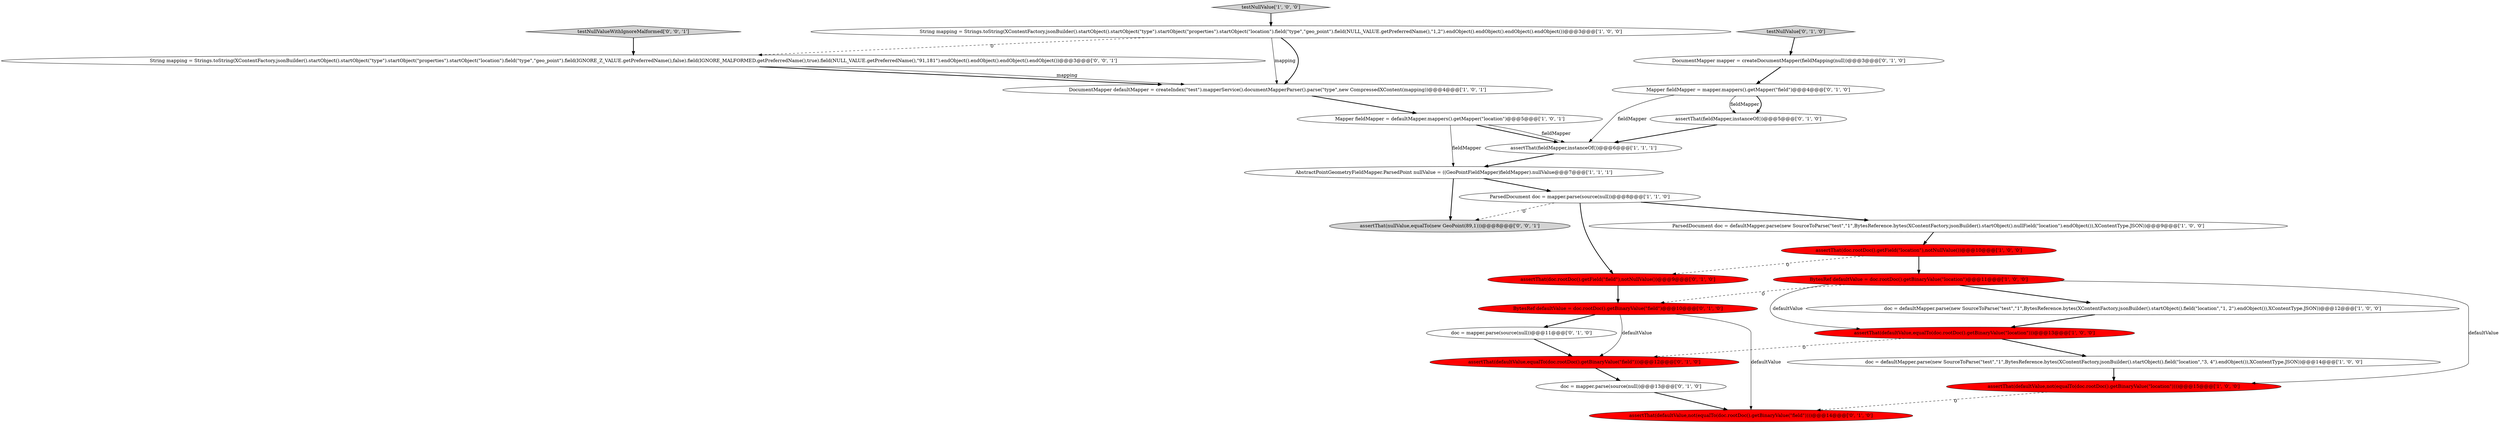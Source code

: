 digraph {
24 [style = filled, label = "String mapping = Strings.toString(XContentFactory.jsonBuilder().startObject().startObject(\"type\").startObject(\"properties\").startObject(\"location\").field(\"type\",\"geo_point\").field(IGNORE_Z_VALUE.getPreferredName(),false).field(IGNORE_MALFORMED.getPreferredName(),true).field(NULL_VALUE.getPreferredName(),\"91,181\").endObject().endObject().endObject().endObject())@@@3@@@['0', '0', '1']", fillcolor = white, shape = ellipse image = "AAA0AAABBB3BBB"];
25 [style = filled, label = "assertThat(nullValue,equalTo(new GeoPoint(89,1)))@@@8@@@['0', '0', '1']", fillcolor = lightgray, shape = ellipse image = "AAA0AAABBB3BBB"];
5 [style = filled, label = "Mapper fieldMapper = defaultMapper.mappers().getMapper(\"location\")@@@5@@@['1', '0', '1']", fillcolor = white, shape = ellipse image = "AAA0AAABBB1BBB"];
16 [style = filled, label = "Mapper fieldMapper = mapper.mappers().getMapper(\"field\")@@@4@@@['0', '1', '0']", fillcolor = white, shape = ellipse image = "AAA0AAABBB2BBB"];
18 [style = filled, label = "assertThat(defaultValue,not(equalTo(doc.rootDoc().getBinaryValue(\"field\"))))@@@14@@@['0', '1', '0']", fillcolor = red, shape = ellipse image = "AAA1AAABBB2BBB"];
6 [style = filled, label = "assertThat(defaultValue,not(equalTo(doc.rootDoc().getBinaryValue(\"location\"))))@@@15@@@['1', '0', '0']", fillcolor = red, shape = ellipse image = "AAA1AAABBB1BBB"];
23 [style = filled, label = "DocumentMapper mapper = createDocumentMapper(fieldMapping(null))@@@3@@@['0', '1', '0']", fillcolor = white, shape = ellipse image = "AAA0AAABBB2BBB"];
22 [style = filled, label = "assertThat(doc.rootDoc().getField(\"field\"),notNullValue())@@@9@@@['0', '1', '0']", fillcolor = red, shape = ellipse image = "AAA1AAABBB2BBB"];
14 [style = filled, label = "doc = mapper.parse(source(null))@@@11@@@['0', '1', '0']", fillcolor = white, shape = ellipse image = "AAA0AAABBB2BBB"];
2 [style = filled, label = "doc = defaultMapper.parse(new SourceToParse(\"test\",\"1\",BytesReference.bytes(XContentFactory.jsonBuilder().startObject().field(\"location\",\"1, 2\").endObject()),XContentType.JSON))@@@12@@@['1', '0', '0']", fillcolor = white, shape = ellipse image = "AAA0AAABBB1BBB"];
11 [style = filled, label = "AbstractPointGeometryFieldMapper.ParsedPoint nullValue = ((GeoPointFieldMapper)fieldMapper).nullValue@@@7@@@['1', '1', '1']", fillcolor = white, shape = ellipse image = "AAA0AAABBB1BBB"];
13 [style = filled, label = "ParsedDocument doc = defaultMapper.parse(new SourceToParse(\"test\",\"1\",BytesReference.bytes(XContentFactory.jsonBuilder().startObject().nullField(\"location\").endObject()),XContentType.JSON))@@@9@@@['1', '0', '0']", fillcolor = white, shape = ellipse image = "AAA0AAABBB1BBB"];
26 [style = filled, label = "testNullValueWithIgnoreMalformed['0', '0', '1']", fillcolor = lightgray, shape = diamond image = "AAA0AAABBB3BBB"];
19 [style = filled, label = "assertThat(defaultValue,equalTo(doc.rootDoc().getBinaryValue(\"field\")))@@@12@@@['0', '1', '0']", fillcolor = red, shape = ellipse image = "AAA1AAABBB2BBB"];
20 [style = filled, label = "BytesRef defaultValue = doc.rootDoc().getBinaryValue(\"field\")@@@10@@@['0', '1', '0']", fillcolor = red, shape = ellipse image = "AAA1AAABBB2BBB"];
4 [style = filled, label = "assertThat(defaultValue,equalTo(doc.rootDoc().getBinaryValue(\"location\")))@@@13@@@['1', '0', '0']", fillcolor = red, shape = ellipse image = "AAA1AAABBB1BBB"];
1 [style = filled, label = "ParsedDocument doc = mapper.parse(source(null))@@@8@@@['1', '1', '0']", fillcolor = white, shape = ellipse image = "AAA0AAABBB1BBB"];
9 [style = filled, label = "doc = defaultMapper.parse(new SourceToParse(\"test\",\"1\",BytesReference.bytes(XContentFactory.jsonBuilder().startObject().field(\"location\",\"3, 4\").endObject()),XContentType.JSON))@@@14@@@['1', '0', '0']", fillcolor = white, shape = ellipse image = "AAA0AAABBB1BBB"];
15 [style = filled, label = "assertThat(fieldMapper,instanceOf())@@@5@@@['0', '1', '0']", fillcolor = white, shape = ellipse image = "AAA0AAABBB2BBB"];
8 [style = filled, label = "assertThat(fieldMapper,instanceOf())@@@6@@@['1', '1', '1']", fillcolor = white, shape = ellipse image = "AAA0AAABBB1BBB"];
3 [style = filled, label = "testNullValue['1', '0', '0']", fillcolor = lightgray, shape = diamond image = "AAA0AAABBB1BBB"];
0 [style = filled, label = "String mapping = Strings.toString(XContentFactory.jsonBuilder().startObject().startObject(\"type\").startObject(\"properties\").startObject(\"location\").field(\"type\",\"geo_point\").field(NULL_VALUE.getPreferredName(),\"1,2\").endObject().endObject().endObject().endObject())@@@3@@@['1', '0', '0']", fillcolor = white, shape = ellipse image = "AAA0AAABBB1BBB"];
10 [style = filled, label = "DocumentMapper defaultMapper = createIndex(\"test\").mapperService().documentMapperParser().parse(\"type\",new CompressedXContent(mapping))@@@4@@@['1', '0', '1']", fillcolor = white, shape = ellipse image = "AAA0AAABBB1BBB"];
7 [style = filled, label = "BytesRef defaultValue = doc.rootDoc().getBinaryValue(\"location\")@@@11@@@['1', '0', '0']", fillcolor = red, shape = ellipse image = "AAA1AAABBB1BBB"];
17 [style = filled, label = "doc = mapper.parse(source(null))@@@13@@@['0', '1', '0']", fillcolor = white, shape = ellipse image = "AAA0AAABBB2BBB"];
12 [style = filled, label = "assertThat(doc.rootDoc().getField(\"location\"),notNullValue())@@@10@@@['1', '0', '0']", fillcolor = red, shape = ellipse image = "AAA1AAABBB1BBB"];
21 [style = filled, label = "testNullValue['0', '1', '0']", fillcolor = lightgray, shape = diamond image = "AAA0AAABBB2BBB"];
24->10 [style = bold, label=""];
7->6 [style = solid, label="defaultValue"];
4->9 [style = bold, label=""];
5->8 [style = bold, label=""];
20->18 [style = solid, label="defaultValue"];
16->15 [style = bold, label=""];
23->16 [style = bold, label=""];
5->8 [style = solid, label="fieldMapper"];
11->1 [style = bold, label=""];
20->19 [style = solid, label="defaultValue"];
16->8 [style = solid, label="fieldMapper"];
7->20 [style = dashed, label="0"];
14->19 [style = bold, label=""];
20->14 [style = bold, label=""];
19->17 [style = bold, label=""];
26->24 [style = bold, label=""];
2->4 [style = bold, label=""];
1->13 [style = bold, label=""];
12->7 [style = bold, label=""];
0->10 [style = solid, label="mapping"];
3->0 [style = bold, label=""];
9->6 [style = bold, label=""];
6->18 [style = dashed, label="0"];
1->22 [style = bold, label=""];
0->10 [style = bold, label=""];
13->12 [style = bold, label=""];
10->5 [style = bold, label=""];
22->20 [style = bold, label=""];
24->10 [style = solid, label="mapping"];
16->15 [style = solid, label="fieldMapper"];
7->2 [style = bold, label=""];
12->22 [style = dashed, label="0"];
0->24 [style = dashed, label="0"];
4->19 [style = dashed, label="0"];
7->4 [style = solid, label="defaultValue"];
5->11 [style = solid, label="fieldMapper"];
1->25 [style = dashed, label="0"];
8->11 [style = bold, label=""];
15->8 [style = bold, label=""];
17->18 [style = bold, label=""];
11->25 [style = bold, label=""];
21->23 [style = bold, label=""];
}
